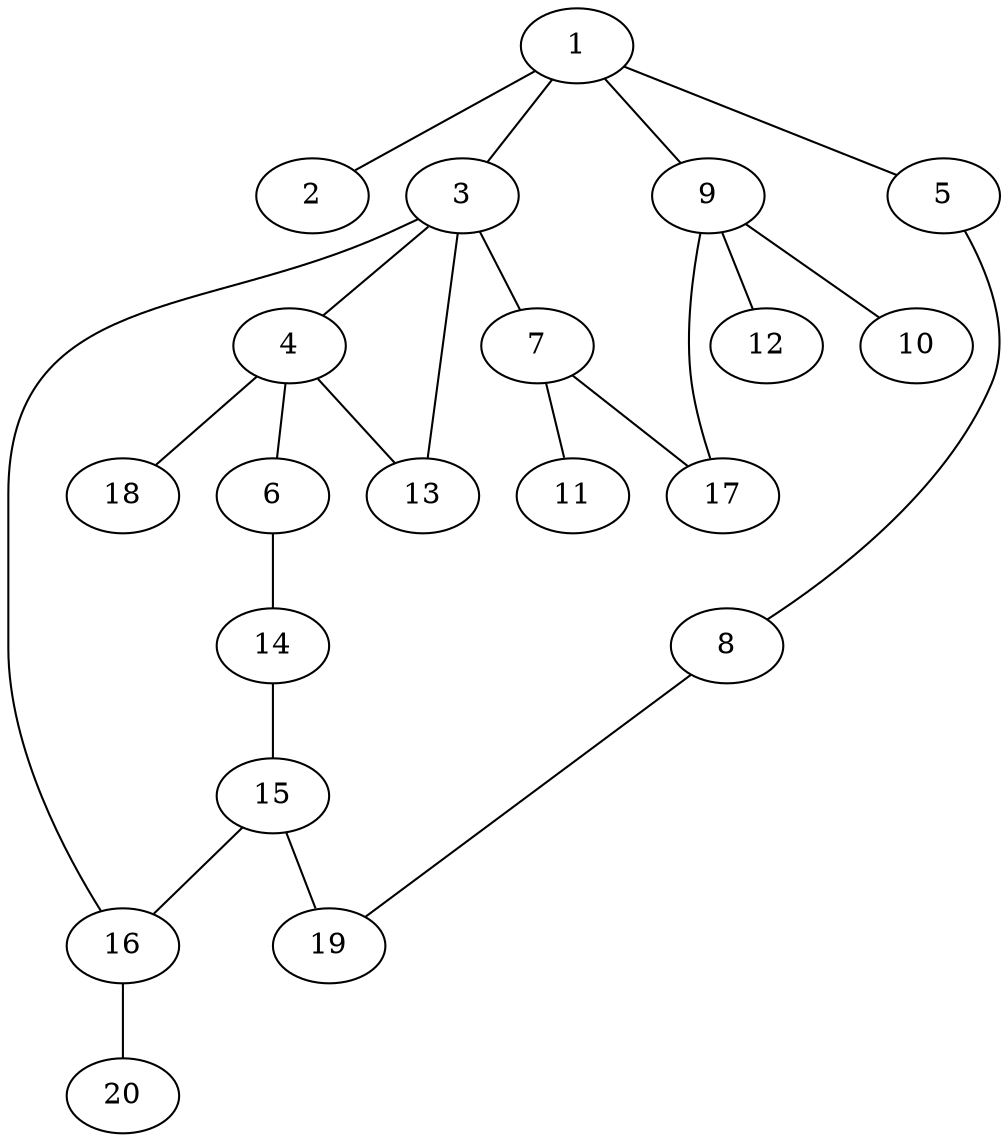 graph graphname {1--2
1--3
1--5
1--9
3--4
3--7
3--13
3--16
4--6
4--13
4--18
5--8
6--14
7--11
7--17
8--19
9--10
9--12
9--17
14--15
15--16
15--19
16--20
}